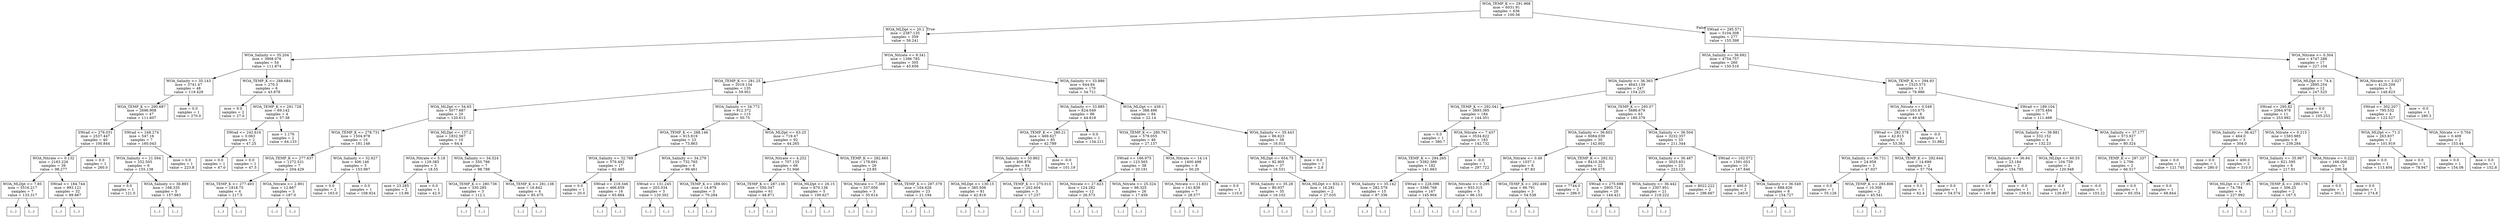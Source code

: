 digraph Tree {
node [shape=box] ;
0 [label="WOA_TEMP_K <= 291.968\nmse = 6031.91\nsamples = 636\nvalue = 100.56"] ;
1 [label="WOA_MLDpt <= 20.1\nmse = 2387.135\nsamples = 359\nvalue = 56.241"] ;
0 -> 1 [labeldistance=2.5, labelangle=45, headlabel="True"] ;
2 [label="WOA_Salinity <= 35.204\nmse = 3908.076\nsamples = 54\nvalue = 111.874"] ;
1 -> 2 ;
3 [label="WOA_Salinity <= 35.143\nmse = 3741.47\nsamples = 48\nvalue = 119.429"] ;
2 -> 3 ;
4 [label="WOA_TEMP_K <= 290.687\nmse = 2696.908\nsamples = 47\nvalue = 111.607"] ;
3 -> 4 ;
5 [label="SWrad <= 276.031\nmse = 2537.447\nsamples = 40\nvalue = 100.844"] ;
4 -> 5 ;
6 [label="WOA_Nitrate <= 0.132\nmse = 2163.226\nsamples = 39\nvalue = 98.277"] ;
5 -> 6 ;
7 [label="WOA_MLDpt <= 7.85\nmse = 5516.217\nsamples = 7\nvalue = 133.317"] ;
6 -> 7 ;
8 [label="(...)"] ;
7 -> 8 ;
11 [label="(...)"] ;
7 -> 11 ;
16 [label="SWrad <= 184.744\nmse = 993.121\nsamples = 32\nvalue = 89.867"] ;
6 -> 16 ;
17 [label="(...)"] ;
16 -> 17 ;
42 [label="(...)"] ;
16 -> 42 ;
71 [label="mse = 0.0\nsamples = 1\nvalue = 260.0"] ;
5 -> 71 ;
72 [label="SWrad <= 248.274\nmse = 547.16\nsamples = 7\nvalue = 160.043"] ;
4 -> 72 ;
73 [label="WOA_Salinity <= 21.594\nmse = 252.505\nsamples = 6\nvalue = 155.138"] ;
72 -> 73 ;
74 [label="mse = 0.0\nsamples = 1\nvalue = 121.0"] ;
73 -> 74 ;
75 [label="WOA_Salinity <= 30.893\nmse = 168.335\nsamples = 5\nvalue = 157.983"] ;
73 -> 75 ;
76 [label="(...)"] ;
75 -> 76 ;
79 [label="(...)"] ;
75 -> 79 ;
82 [label="mse = 0.0\nsamples = 1\nvalue = 223.8"] ;
72 -> 82 ;
83 [label="mse = 0.0\nsamples = 1\nvalue = 270.0"] ;
3 -> 83 ;
84 [label="WOA_TEMP_K <= 288.684\nmse = 270.3\nsamples = 6\nvalue = 43.878"] ;
2 -> 84 ;
85 [label="mse = 9.0\nsamples = 2\nvalue = 27.0"] ;
84 -> 85 ;
86 [label="WOA_TEMP_K <= 291.728\nmse = 69.142\nsamples = 4\nvalue = 57.38"] ;
84 -> 86 ;
87 [label="SWrad <= 242.616\nmse = 0.063\nsamples = 2\nvalue = 47.25"] ;
86 -> 87 ;
88 [label="mse = 0.0\nsamples = 1\nvalue = 47.0"] ;
87 -> 88 ;
89 [label="mse = 0.0\nsamples = 1\nvalue = 47.5"] ;
87 -> 89 ;
90 [label="mse = 1.176\nsamples = 2\nvalue = 64.133"] ;
86 -> 90 ;
91 [label="WOA_Nitrate <= 8.341\nmse = 1396.785\nsamples = 305\nvalue = 45.656"] ;
1 -> 91 ;
92 [label="WOA_TEMP_K <= 281.25\nmse = 2019.134\nsamples = 135\nvalue = 59.951"] ;
91 -> 92 ;
93 [label="WOA_MLDpt <= 54.65\nmse = 5077.687\nsamples = 20\nvalue = 120.612"] ;
92 -> 93 ;
94 [label="WOA_TEMP_K <= 278.731\nmse = 1504.978\nsamples = 10\nvalue = 181.148"] ;
93 -> 94 ;
95 [label="WOA_TEMP_K <= 277.637\nmse = 1272.531\nsamples = 7\nvalue = 204.429"] ;
94 -> 95 ;
96 [label="WOA_TEMP_K <= 277.403\nmse = 1818.75\nsamples = 4\nvalue = 217.5"] ;
95 -> 96 ;
97 [label="(...)"] ;
96 -> 97 ;
98 [label="(...)"] ;
96 -> 98 ;
101 [label="WOA_Nitrate <= 2.901\nmse = 12.667\nsamples = 3\nvalue = 187.0"] ;
95 -> 101 ;
102 [label="(...)"] ;
101 -> 102 ;
103 [label="(...)"] ;
101 -> 103 ;
106 [label="WOA_Salinity <= 32.627\nmse = 406.146\nsamples = 3\nvalue = 153.987"] ;
94 -> 106 ;
107 [label="mse = 0.0\nsamples = 2\nvalue = 163.0"] ;
106 -> 107 ;
108 [label="mse = 0.0\nsamples = 1\nvalue = 108.924"] ;
106 -> 108 ;
109 [label="WOA_MLDpt <= 137.2\nmse = 1832.567\nsamples = 10\nvalue = 64.4"] ;
93 -> 109 ;
110 [label="WOA_Nitrate <= 5.18\nmse = 129.385\nsamples = 3\nvalue = 18.55"] ;
109 -> 110 ;
111 [label="mse = 23.285\nsamples = 2\nvalue = 13.86"] ;
110 -> 111 ;
112 [label="mse = 0.0\nsamples = 1\nvalue = 42.0"] ;
110 -> 112 ;
113 [label="WOA_Salinity <= 34.524\nmse = 350.786\nsamples = 7\nvalue = 98.788"] ;
109 -> 113 ;
114 [label="WOA_TEMP_K <= 280.736\nmse = 330.285\nsamples = 3\nvalue = 112.1"] ;
113 -> 114 ;
115 [label="(...)"] ;
114 -> 115 ;
118 [label="(...)"] ;
114 -> 118 ;
119 [label="WOA_TEMP_K <= 281.138\nmse = 16.842\nsamples = 4\nvalue = 85.475"] ;
113 -> 119 ;
120 [label="(...)"] ;
119 -> 120 ;
125 [label="(...)"] ;
119 -> 125 ;
126 [label="WOA_Salinity <= 34.772\nmse = 912.372\nsamples = 115\nvalue = 50.75"] ;
92 -> 126 ;
127 [label="WOA_TEMP_K <= 288.146\nmse = 915.819\nsamples = 23\nvalue = 73.863"] ;
126 -> 127 ;
128 [label="WOA_Salinity <= 32.769\nmse = 576.492\nsamples = 17\nvalue = 62.485"] ;
127 -> 128 ;
129 [label="mse = 0.0\nsamples = 1\nvalue = 20.0"] ;
128 -> 129 ;
130 [label="SWrad <= 219.346\nmse = 466.659\nsamples = 16\nvalue = 65.884"] ;
128 -> 130 ;
131 [label="(...)"] ;
130 -> 131 ;
158 [label="(...)"] ;
130 -> 158 ;
159 [label="WOA_Salinity <= 34.279\nmse = 732.765\nsamples = 6\nvalue = 99.461"] ;
127 -> 159 ;
160 [label="SWrad <= 131.245\nmse = 203.034\nsamples = 3\nvalue = 120.302"] ;
159 -> 160 ;
161 [label="(...)"] ;
160 -> 161 ;
162 [label="(...)"] ;
160 -> 162 ;
165 [label="WOA_TEMP_K <= 289.001\nmse = 14.979\nsamples = 3\nvalue = 70.284"] ;
159 -> 165 ;
166 [label="(...)"] ;
165 -> 166 ;
167 [label="(...)"] ;
165 -> 167 ;
170 [label="WOA_MLDpt <= 63.25\nmse = 719.47\nsamples = 92\nvalue = 44.265"] ;
126 -> 170 ;
171 [label="WOA_Nitrate <= 4.252\nmse = 707.135\nsamples = 66\nvalue = 51.946"] ;
170 -> 171 ;
172 [label="WOA_TEMP_K <= 287.136\nmse = 550.347\nsamples = 61\nvalue = 48.871"] ;
171 -> 172 ;
173 [label="(...)"] ;
172 -> 173 ;
198 [label="(...)"] ;
172 -> 198 ;
259 [label="WOA_MLDpt <= 26.15\nmse = 670.136\nsamples = 5\nvalue = 100.627"] ;
171 -> 259 ;
260 [label="(...)"] ;
259 -> 260 ;
261 [label="(...)"] ;
259 -> 261 ;
266 [label="WOA_TEMP_K <= 282.665\nmse = 178.691\nsamples = 26\nvalue = 23.85"] ;
170 -> 266 ;
267 [label="WOA_Nitrate <= 7.369\nmse = 337.056\nsamples = 3\nvalue = 35.614"] ;
266 -> 267 ;
268 [label="(...)"] ;
267 -> 268 ;
269 [label="(...)"] ;
267 -> 269 ;
272 [label="WOA_TEMP_K <= 287.379\nmse = 104.626\nsamples = 23\nvalue = 21.194"] ;
266 -> 272 ;
273 [label="(...)"] ;
272 -> 273 ;
296 [label="(...)"] ;
272 -> 296 ;
303 [label="WOA_Salinity <= 33.886\nmse = 644.84\nsamples = 170\nvalue = 34.721"] ;
91 -> 303 ;
304 [label="WOA_Salinity <= 33.885\nmse = 624.049\nsamples = 86\nvalue = 44.618"] ;
303 -> 304 ;
305 [label="WOA_TEMP_K <= 280.21\nmse = 469.627\nsamples = 85\nvalue = 42.789"] ;
304 -> 305 ;
306 [label="WOA_Salinity <= 33.862\nmse = 406.876\nsamples = 84\nvalue = 41.572"] ;
305 -> 306 ;
307 [label="WOA_MLDpt <= 130.15\nmse = 385.506\nsamples = 81\nvalue = 42.816"] ;
306 -> 307 ;
308 [label="(...)"] ;
307 -> 308 ;
397 [label="(...)"] ;
307 -> 397 ;
406 [label="WOA_TEMP_K <= 275.015\nmse = 202.604\nsamples = 3\nvalue = 17.237"] ;
306 -> 406 ;
407 [label="(...)"] ;
406 -> 407 ;
410 [label="(...)"] ;
406 -> 410 ;
411 [label="mse = -0.0\nsamples = 1\nvalue = 101.19"] ;
305 -> 411 ;
412 [label="mse = 0.0\nsamples = 1\nvalue = 134.211"] ;
304 -> 412 ;
413 [label="WOA_MLDpt <= 439.1\nmse = 388.496\nsamples = 84\nvalue = 22.14"] ;
303 -> 413 ;
414 [label="WOA_TEMP_K <= 280.791\nmse = 579.055\nsamples = 46\nvalue = 27.137"] ;
413 -> 414 ;
415 [label="SWrad <= 166.975\nmse = 123.565\nsamples = 38\nvalue = 20.191"] ;
414 -> 415 ;
416 [label="WOA_Nitrate <= 27.623\nmse = 124.282\nsamples = 12\nvalue = 26.573"] ;
415 -> 416 ;
417 [label="(...)"] ;
416 -> 417 ;
436 [label="(...)"] ;
416 -> 436 ;
439 [label="WOA_Nitrate <= 25.324\nmse = 98.325\nsamples = 26\nvalue = 17.456"] ;
415 -> 439 ;
440 [label="(...)"] ;
439 -> 440 ;
485 [label="(...)"] ;
439 -> 485 ;
486 [label="WOA_Nitrate <= 14.14\nmse = 1400.498\nsamples = 8\nvalue = 50.29"] ;
414 -> 486 ;
487 [label="WOA_Nitrate <= 11.831\nmse = 141.839\nsamples = 7\nvalue = 28.577"] ;
486 -> 487 ;
488 [label="(...)"] ;
487 -> 488 ;
499 [label="(...)"] ;
487 -> 499 ;
500 [label="mse = 0.0\nsamples = 1\nvalue = 110.0"] ;
486 -> 500 ;
501 [label="WOA_Salinity <= 35.443\nmse = 86.623\nsamples = 38\nvalue = 16.013"] ;
413 -> 501 ;
502 [label="WOA_MLDpt <= 654.75\nmse = 82.905\nsamples = 37\nvalue = 16.531"] ;
501 -> 502 ;
503 [label="WOA_Salinity <= 35.28\nmse = 80.937\nsamples = 35\nvalue = 16.102"] ;
502 -> 503 ;
504 [label="(...)"] ;
503 -> 504 ;
509 [label="(...)"] ;
503 -> 509 ;
526 [label="WOA_MLDpt <= 832.3\nmse = 16.281\nsamples = 2\nvalue = 27.035"] ;
502 -> 526 ;
527 [label="(...)"] ;
526 -> 527 ;
528 [label="(...)"] ;
526 -> 528 ;
529 [label="mse = 0.0\nsamples = 1\nvalue = 2.8"] ;
501 -> 529 ;
530 [label="SWrad <= 295.571\nmse = 5104.308\nsamples = 277\nvalue = 155.398"] ;
0 -> 530 [labeldistance=2.5, labelangle=-45, headlabel="False"] ;
531 [label="WOA_Salinity <= 36.692\nmse = 4754.757\nsamples = 260\nvalue = 150.516"] ;
530 -> 531 ;
532 [label="WOA_Salinity <= 36.363\nmse = 4643.139\nsamples = 247\nvalue = 154.225"] ;
531 -> 532 ;
533 [label="WOA_TEMP_K <= 292.041\nmse = 3893.385\nsamples = 184\nvalue = 144.351"] ;
532 -> 533 ;
534 [label="mse = 0.0\nsamples = 1\nvalue = 380.7"] ;
533 -> 534 ;
535 [label="WOA_Nitrate <= 7.437\nmse = 3534.822\nsamples = 183\nvalue = 142.732"] ;
533 -> 535 ;
536 [label="WOA_TEMP_K <= 294.265\nmse = 3392.389\nsamples = 182\nvalue = 141.663"] ;
535 -> 536 ;
537 [label="WOA_Salinity <= 35.142\nmse = 282.579\nsamples = 15\nvalue = 87.336"] ;
536 -> 537 ;
538 [label="(...)"] ;
537 -> 538 ;
545 [label="(...)"] ;
537 -> 545 ;
566 [label="SWrad <= 228.096\nmse = 3386.768\nsamples = 167\nvalue = 145.904"] ;
536 -> 566 ;
567 [label="(...)"] ;
566 -> 567 ;
726 [label="(...)"] ;
566 -> 726 ;
825 [label="mse = -0.0\nsamples = 1\nvalue = 297.722"] ;
535 -> 825 ;
826 [label="WOA_TEMP_K <= 295.07\nmse = 5686.679\nsamples = 63\nvalue = 180.379"] ;
532 -> 826 ;
827 [label="WOA_Salinity <= 36.603\nmse = 6084.039\nsamples = 30\nvalue = 142.602"] ;
826 -> 827 ;
828 [label="WOA_Nitrate <= 0.49\nmse = 1037.1\nsamples = 8\nvalue = 87.83"] ;
827 -> 828 ;
829 [label="WOA_Nitrate <= 0.295\nmse = 933.315\nsamples = 5\nvalue = 96.153"] ;
828 -> 829 ;
830 [label="(...)"] ;
829 -> 830 ;
833 [label="(...)"] ;
829 -> 833 ;
834 [label="WOA_TEMP_K <= 292.498\nmse = 66.791\nsamples = 3\nvalue = 54.538"] ;
828 -> 834 ;
835 [label="(...)"] ;
834 -> 835 ;
836 [label="(...)"] ;
834 -> 836 ;
839 [label="WOA_TEMP_K <= 292.52\nmse = 6410.305\nsamples = 22\nvalue = 166.075"] ;
827 -> 839 ;
840 [label="mse = 7744.0\nsamples = 2\nvalue = 296.0"] ;
839 -> 840 ;
841 [label="SWrad <= 275.698\nmse = 2905.724\nsamples = 20\nvalue = 144.421"] ;
839 -> 841 ;
842 [label="(...)"] ;
841 -> 842 ;
857 [label="(...)"] ;
841 -> 857 ;
860 [label="WOA_Salinity <= 36.504\nmse = 3232.357\nsamples = 33\nvalue = 211.344"] ;
826 -> 860 ;
861 [label="WOA_Salinity <= 36.487\nmse = 3025.651\nsamples = 23\nvalue = 223.125"] ;
860 -> 861 ;
862 [label="WOA_Salinity <= 36.442\nmse = 2307.951\nsamples = 21\nvalue = 218.222"] ;
861 -> 862 ;
863 [label="(...)"] ;
862 -> 863 ;
874 [label="(...)"] ;
862 -> 874 ;
879 [label="mse = 8022.222\nsamples = 2\nvalue = 296.667"] ;
861 -> 879 ;
880 [label="SWrad <= 102.572\nmse = 1591.053\nsamples = 10\nvalue = 167.846"] ;
860 -> 880 ;
881 [label="mse = 400.0\nsamples = 2\nvalue = 240.0"] ;
880 -> 881 ;
882 [label="WOA_Salinity <= 36.549\nmse = 688.926\nsamples = 8\nvalue = 154.727"] ;
880 -> 882 ;
883 [label="(...)"] ;
882 -> 883 ;
890 [label="(...)"] ;
882 -> 890 ;
893 [label="WOA_TEMP_K <= 294.93\nmse = 1525.573\nsamples = 13\nvalue = 78.986"] ;
531 -> 893 ;
894 [label="WOA_Nitrate <= 0.549\nmse = 103.675\nsamples = 6\nvalue = 49.458"] ;
893 -> 894 ;
895 [label="SWrad <= 282.578\nmse = 42.815\nsamples = 5\nvalue = 53.363"] ;
894 -> 895 ;
896 [label="WOA_Salinity <= 36.731\nmse = 24.958\nsamples = 3\nvalue = 47.937"] ;
895 -> 896 ;
897 [label="mse = 0.0\nsamples = 1\nvalue = 55.126"] ;
896 -> 897 ;
898 [label="WOA_TEMP_K <= 293.806\nmse = 10.308\nsamples = 2\nvalue = 45.541"] ;
896 -> 898 ;
899 [label="(...)"] ;
898 -> 899 ;
900 [label="(...)"] ;
898 -> 900 ;
901 [label="WOA_TEMP_K <= 292.644\nmse = 14.699\nsamples = 2\nvalue = 57.704"] ;
895 -> 901 ;
902 [label="mse = 0.0\nsamples = 1\nvalue = 62.4"] ;
901 -> 902 ;
903 [label="mse = 0.0\nsamples = 1\nvalue = 54.574"] ;
901 -> 903 ;
904 [label="mse = -0.0\nsamples = 1\nvalue = 31.882"] ;
894 -> 904 ;
905 [label="SWrad <= 189.104\nmse = 1075.484\nsamples = 7\nvalue = 111.468"] ;
893 -> 905 ;
906 [label="WOA_Salinity <= 36.881\nmse = 332.152\nsamples = 4\nvalue = 132.23"] ;
905 -> 906 ;
907 [label="WOA_Salinity <= 36.84\nmse = 23.184\nsamples = 2\nvalue = 154.795"] ;
906 -> 907 ;
908 [label="mse = 0.0\nsamples = 1\nvalue = 149.98"] ;
907 -> 908 ;
909 [label="mse = -0.0\nsamples = 1\nvalue = 159.61"] ;
907 -> 909 ;
910 [label="WOA_MLDpt <= 60.55\nmse = 104.759\nsamples = 2\nvalue = 120.948"] ;
906 -> 910 ;
911 [label="mse = -0.0\nsamples = 1\nvalue = 126.857"] ;
910 -> 911 ;
912 [label="mse = -0.0\nsamples = 1\nvalue = 103.22"] ;
910 -> 912 ;
913 [label="WOA_Salinity <= 37.177\nmse = 573.927\nsamples = 3\nvalue = 80.324"] ;
905 -> 913 ;
914 [label="WOA_TEMP_K <= 297.337\nmse = 2.706\nsamples = 2\nvalue = 66.517"] ;
913 -> 914 ;
915 [label="mse = 0.0\nsamples = 1\nvalue = 65.354"] ;
914 -> 915 ;
916 [label="mse = 0.0\nsamples = 1\nvalue = 68.844"] ;
914 -> 916 ;
917 [label="mse = 0.0\nsamples = 1\nvalue = 121.745"] ;
913 -> 917 ;
918 [label="WOA_Nitrate <= 0.304\nmse = 4747.288\nsamples = 17\nvalue = 227.104"] ;
530 -> 918 ;
919 [label="WOA_MLDpt <= 74.4\nmse = 2895.254\nsamples = 12\nvalue = 247.525"] ;
918 -> 919 ;
920 [label="SWrad <= 295.82\nmse = 2064.978\nsamples = 11\nvalue = 253.992"] ;
919 -> 920 ;
921 [label="WOA_Salinity <= 36.427\nmse = 464.0\nsamples = 3\nvalue = 304.0"] ;
920 -> 921 ;
922 [label="mse = 0.0\nsamples = 1\nvalue = 280.0"] ;
921 -> 922 ;
923 [label="mse = 400.0\nsamples = 2\nvalue = 310.0"] ;
921 -> 923 ;
924 [label="WOA_Nitrate <= 0.215\nmse = 1583.985\nsamples = 8\nvalue = 239.284"] ;
920 -> 924 ;
925 [label="WOA_Salinity <= 35.967\nmse = 621.595\nsamples = 6\nvalue = 217.91"] ;
924 -> 925 ;
926 [label="WOA_MLDpt <= 27.95\nmse = 74.784\nsamples = 4\nvalue = 227.992"] ;
925 -> 926 ;
927 [label="(...)"] ;
926 -> 927 ;
930 [label="(...)"] ;
926 -> 930 ;
931 [label="WOA_TEMP_K <= 299.176\nmse = 306.25\nsamples = 2\nvalue = 167.5"] ;
925 -> 931 ;
932 [label="(...)"] ;
931 -> 932 ;
933 [label="(...)"] ;
931 -> 933 ;
934 [label="WOA_Nitrate <= 0.222\nmse = 166.006\nsamples = 2\nvalue = 290.58"] ;
924 -> 934 ;
935 [label="mse = 0.0\nsamples = 1\nvalue = 301.1"] ;
934 -> 935 ;
936 [label="mse = 0.0\nsamples = 1\nvalue = 274.8"] ;
934 -> 936 ;
937 [label="mse = 0.0\nsamples = 1\nvalue = 105.253"] ;
919 -> 937 ;
938 [label="WOA_Nitrate <= 3.027\nmse = 4120.209\nsamples = 5\nvalue = 148.823"] ;
918 -> 938 ;
939 [label="SWrad <= 302.207\nmse = 795.532\nsamples = 4\nvalue = 122.527"] ;
938 -> 939 ;
940 [label="WOA_MLDpt <= 71.3\nmse = 263.837\nsamples = 2\nvalue = 101.919"] ;
939 -> 940 ;
941 [label="mse = 0.0\nsamples = 1\nvalue = 113.404"] ;
940 -> 941 ;
942 [label="mse = 0.0\nsamples = 1\nvalue = 78.947"] ;
940 -> 942 ;
943 [label="WOA_Nitrate <= 0.704\nmse = 0.409\nsamples = 2\nvalue = 153.44"] ;
939 -> 943 ;
944 [label="mse = 0.0\nsamples = 1\nvalue = 154.08"] ;
943 -> 944 ;
945 [label="mse = 0.0\nsamples = 1\nvalue = 152.8"] ;
943 -> 945 ;
946 [label="mse = -0.0\nsamples = 1\nvalue = 280.3"] ;
938 -> 946 ;
}